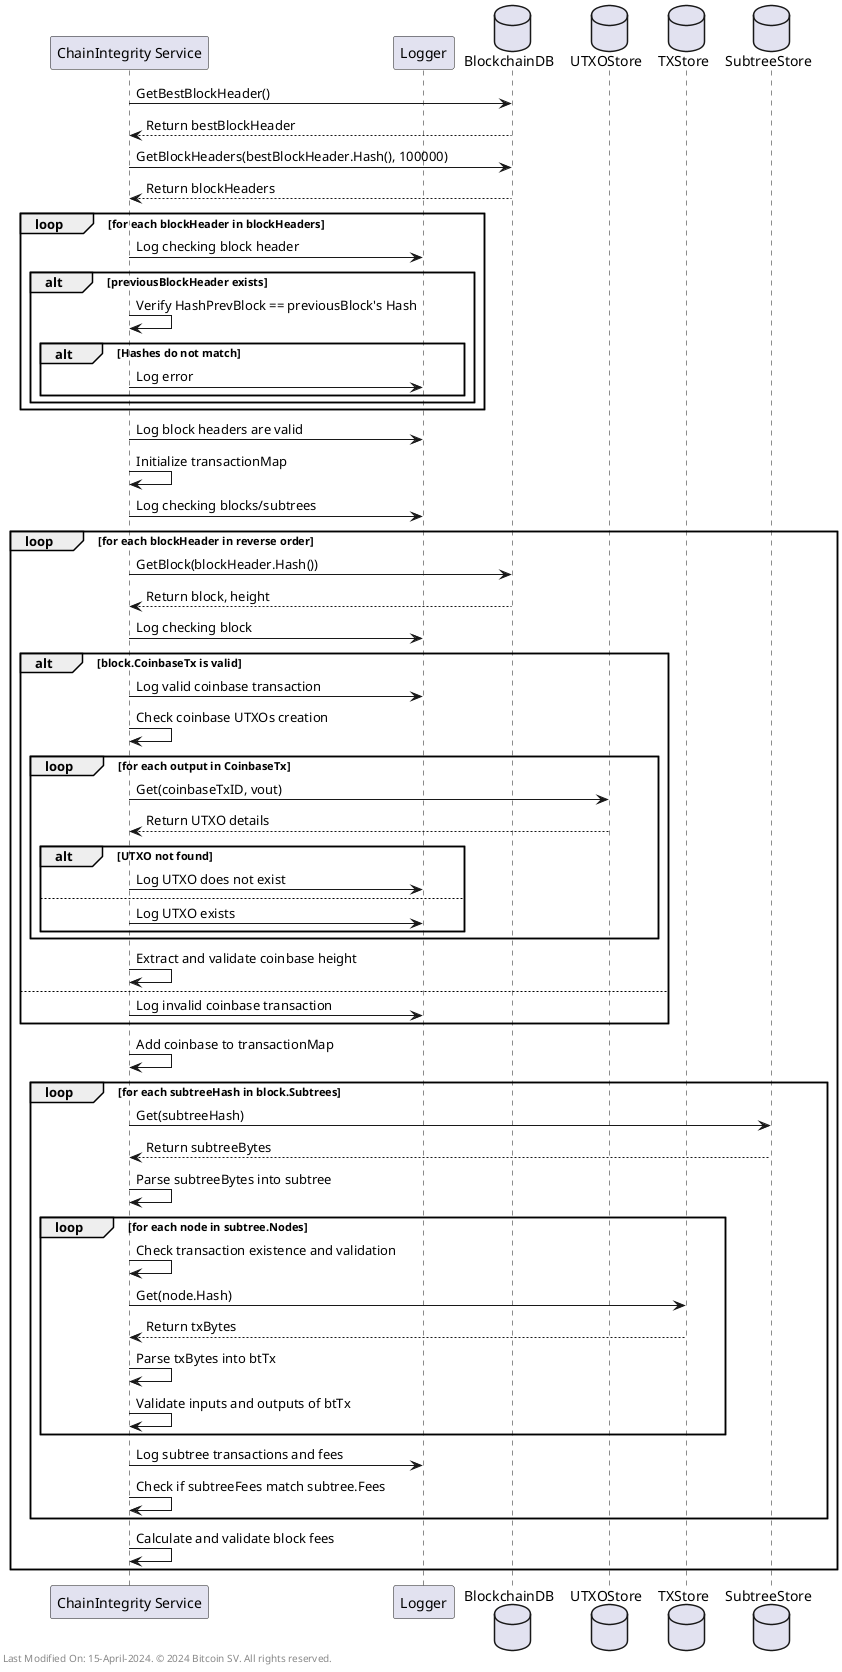 @startuml ChainIntegrity Test Logic

participant "ChainIntegrity Service" as CI
participant "Logger" as Log
database "BlockchainDB" as BDB
database "UTXOStore" as UTXO
database "TXStore" as TX
database "SubtreeStore" as Subtree

CI -> BDB: GetBestBlockHeader()
BDB --> CI: Return bestBlockHeader
CI -> BDB: GetBlockHeaders(bestBlockHeader.Hash(), 100000)
BDB --> CI: Return blockHeaders

loop for each blockHeader in blockHeaders
    CI -> Log: Log checking block header
    alt previousBlockHeader exists
        CI -> CI: Verify HashPrevBlock == previousBlock's Hash
        alt Hashes do not match
            CI -> Log: Log error
        end
    end
end

CI -> Log: Log block headers are valid

CI -> CI: Initialize transactionMap

CI -> Log: Log checking blocks/subtrees

loop for each blockHeader in reverse order
    CI -> BDB: GetBlock(blockHeader.Hash())
    BDB --> CI: Return block, height
    CI -> Log: Log checking block
    alt block.CoinbaseTx is valid
        CI -> Log: Log valid coinbase transaction
        CI -> CI: Check coinbase UTXOs creation
        loop for each output in CoinbaseTx
            CI -> UTXO: Get(coinbaseTxID, vout)
            UTXO --> CI: Return UTXO details
            alt UTXO not found
                CI -> Log: Log UTXO does not exist
            else
                CI -> Log: Log UTXO exists
            end
        end
        CI -> CI: Extract and validate coinbase height
    else
        CI -> Log: Log invalid coinbase transaction
    end

    CI -> CI: Add coinbase to transactionMap

    loop for each subtreeHash in block.Subtrees
        CI -> Subtree: Get(subtreeHash)
        Subtree --> CI: Return subtreeBytes
        CI -> CI: Parse subtreeBytes into subtree
        loop for each node in subtree.Nodes
            CI -> CI: Check transaction existence and validation
            CI -> TX: Get(node.Hash)
            TX --> CI: Return txBytes
            CI -> CI: Parse txBytes into btTx
            CI -> CI: Validate inputs and outputs of btTx
        end
        CI -> Log: Log subtree transactions and fees
        CI -> CI: Check if subtreeFees match subtree.Fees
    end
    CI -> CI: Calculate and validate block fees
end

left footer " Last Modified On: 15-April-2024. © 2024 Bitcoin SV. All rights reserved."

@enduml
